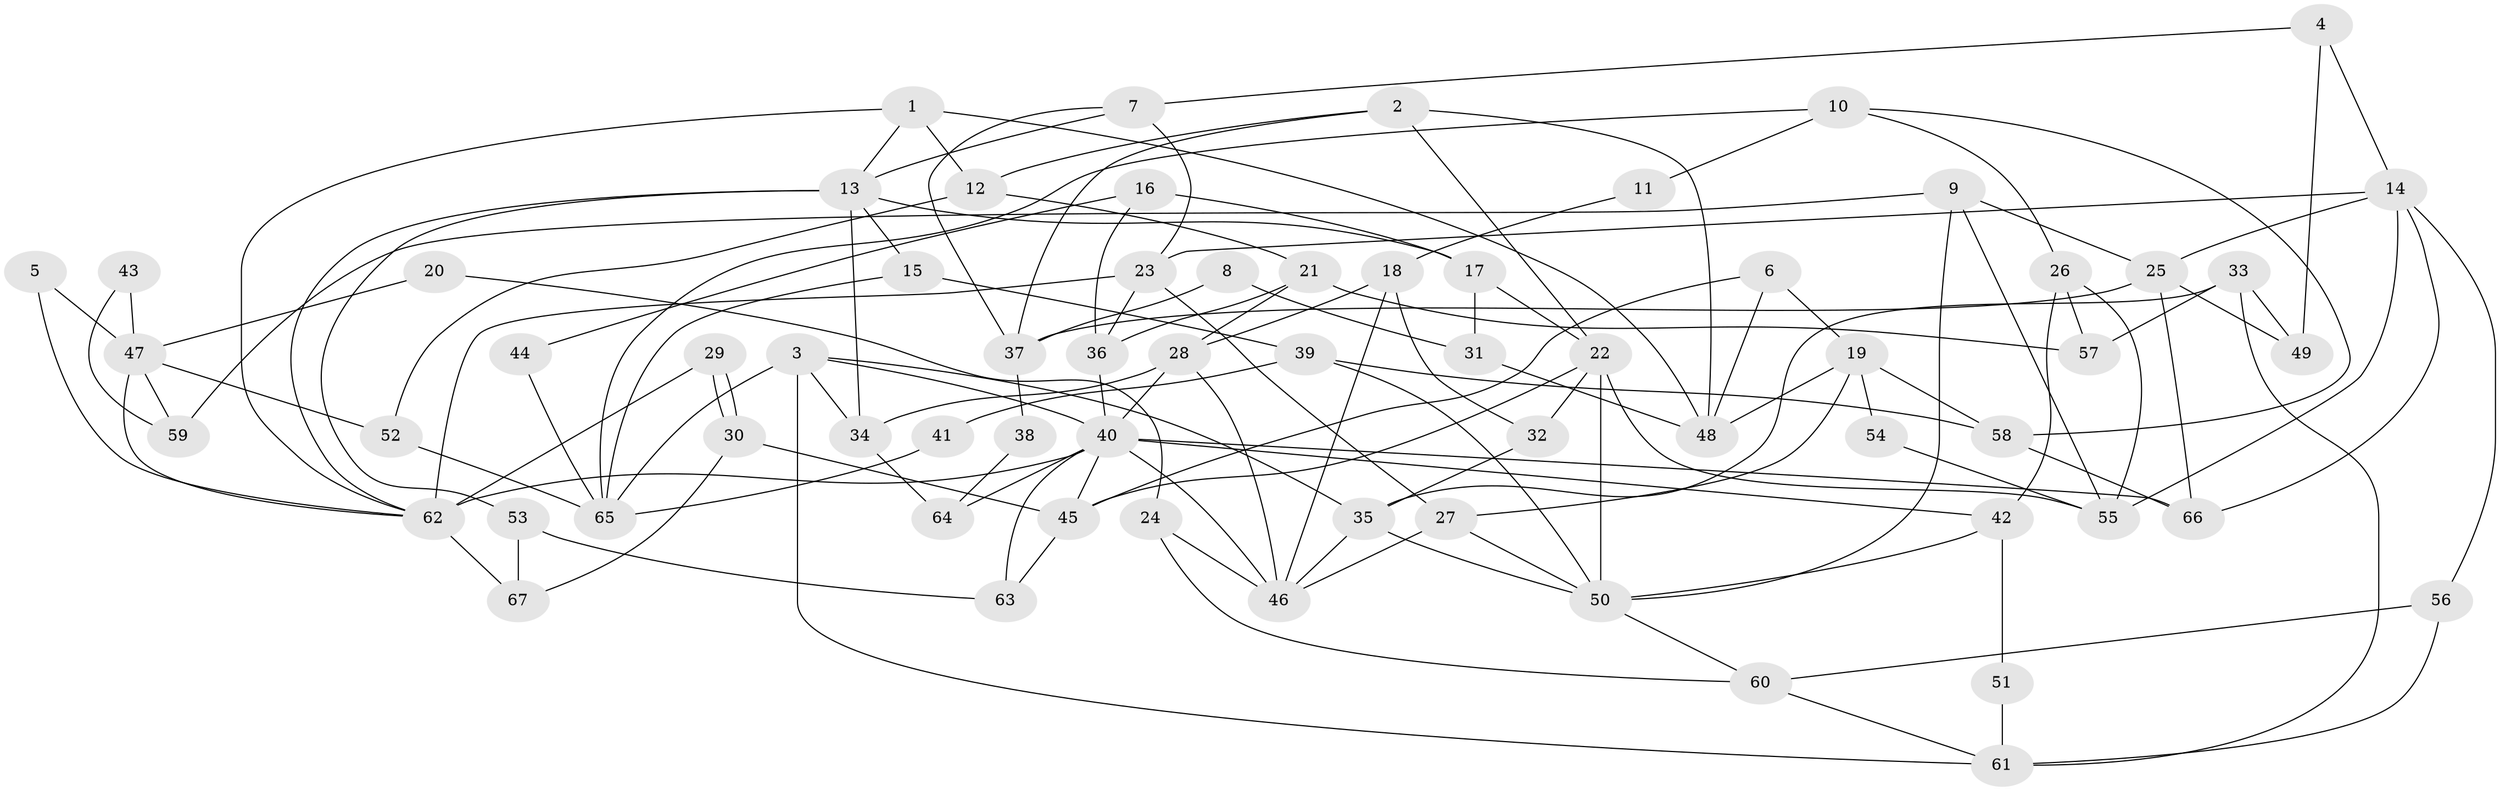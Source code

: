 // coarse degree distribution, {13: 0.024390243902439025, 5: 0.12195121951219512, 10: 0.024390243902439025, 2: 0.21951219512195122, 3: 0.2926829268292683, 4: 0.17073170731707318, 9: 0.024390243902439025, 12: 0.024390243902439025, 11: 0.024390243902439025, 8: 0.024390243902439025, 6: 0.04878048780487805}
// Generated by graph-tools (version 1.1) at 2025/51/03/04/25 22:51:17]
// undirected, 67 vertices, 134 edges
graph export_dot {
  node [color=gray90,style=filled];
  1;
  2;
  3;
  4;
  5;
  6;
  7;
  8;
  9;
  10;
  11;
  12;
  13;
  14;
  15;
  16;
  17;
  18;
  19;
  20;
  21;
  22;
  23;
  24;
  25;
  26;
  27;
  28;
  29;
  30;
  31;
  32;
  33;
  34;
  35;
  36;
  37;
  38;
  39;
  40;
  41;
  42;
  43;
  44;
  45;
  46;
  47;
  48;
  49;
  50;
  51;
  52;
  53;
  54;
  55;
  56;
  57;
  58;
  59;
  60;
  61;
  62;
  63;
  64;
  65;
  66;
  67;
  1 -- 13;
  1 -- 62;
  1 -- 12;
  1 -- 48;
  2 -- 48;
  2 -- 37;
  2 -- 12;
  2 -- 22;
  3 -- 40;
  3 -- 35;
  3 -- 34;
  3 -- 61;
  3 -- 65;
  4 -- 7;
  4 -- 49;
  4 -- 14;
  5 -- 47;
  5 -- 62;
  6 -- 48;
  6 -- 45;
  6 -- 19;
  7 -- 13;
  7 -- 23;
  7 -- 37;
  8 -- 37;
  8 -- 31;
  9 -- 25;
  9 -- 50;
  9 -- 55;
  9 -- 59;
  10 -- 58;
  10 -- 26;
  10 -- 11;
  10 -- 65;
  11 -- 18;
  12 -- 21;
  12 -- 52;
  13 -- 34;
  13 -- 15;
  13 -- 17;
  13 -- 53;
  13 -- 62;
  14 -- 23;
  14 -- 25;
  14 -- 55;
  14 -- 56;
  14 -- 66;
  15 -- 39;
  15 -- 65;
  16 -- 36;
  16 -- 17;
  16 -- 44;
  17 -- 22;
  17 -- 31;
  18 -- 32;
  18 -- 46;
  18 -- 28;
  19 -- 27;
  19 -- 48;
  19 -- 54;
  19 -- 58;
  20 -- 47;
  20 -- 24;
  21 -- 28;
  21 -- 36;
  21 -- 57;
  22 -- 55;
  22 -- 32;
  22 -- 45;
  22 -- 50;
  23 -- 36;
  23 -- 62;
  23 -- 27;
  24 -- 60;
  24 -- 46;
  25 -- 66;
  25 -- 37;
  25 -- 49;
  26 -- 42;
  26 -- 55;
  26 -- 57;
  27 -- 46;
  27 -- 50;
  28 -- 40;
  28 -- 34;
  28 -- 46;
  29 -- 30;
  29 -- 30;
  29 -- 62;
  30 -- 67;
  30 -- 45;
  31 -- 48;
  32 -- 35;
  33 -- 61;
  33 -- 57;
  33 -- 35;
  33 -- 49;
  34 -- 64;
  35 -- 50;
  35 -- 46;
  36 -- 40;
  37 -- 38;
  38 -- 64;
  39 -- 58;
  39 -- 50;
  39 -- 41;
  40 -- 45;
  40 -- 46;
  40 -- 42;
  40 -- 62;
  40 -- 63;
  40 -- 64;
  40 -- 66;
  41 -- 65;
  42 -- 50;
  42 -- 51;
  43 -- 47;
  43 -- 59;
  44 -- 65;
  45 -- 63;
  47 -- 62;
  47 -- 52;
  47 -- 59;
  50 -- 60;
  51 -- 61;
  52 -- 65;
  53 -- 63;
  53 -- 67;
  54 -- 55;
  56 -- 61;
  56 -- 60;
  58 -- 66;
  60 -- 61;
  62 -- 67;
}
